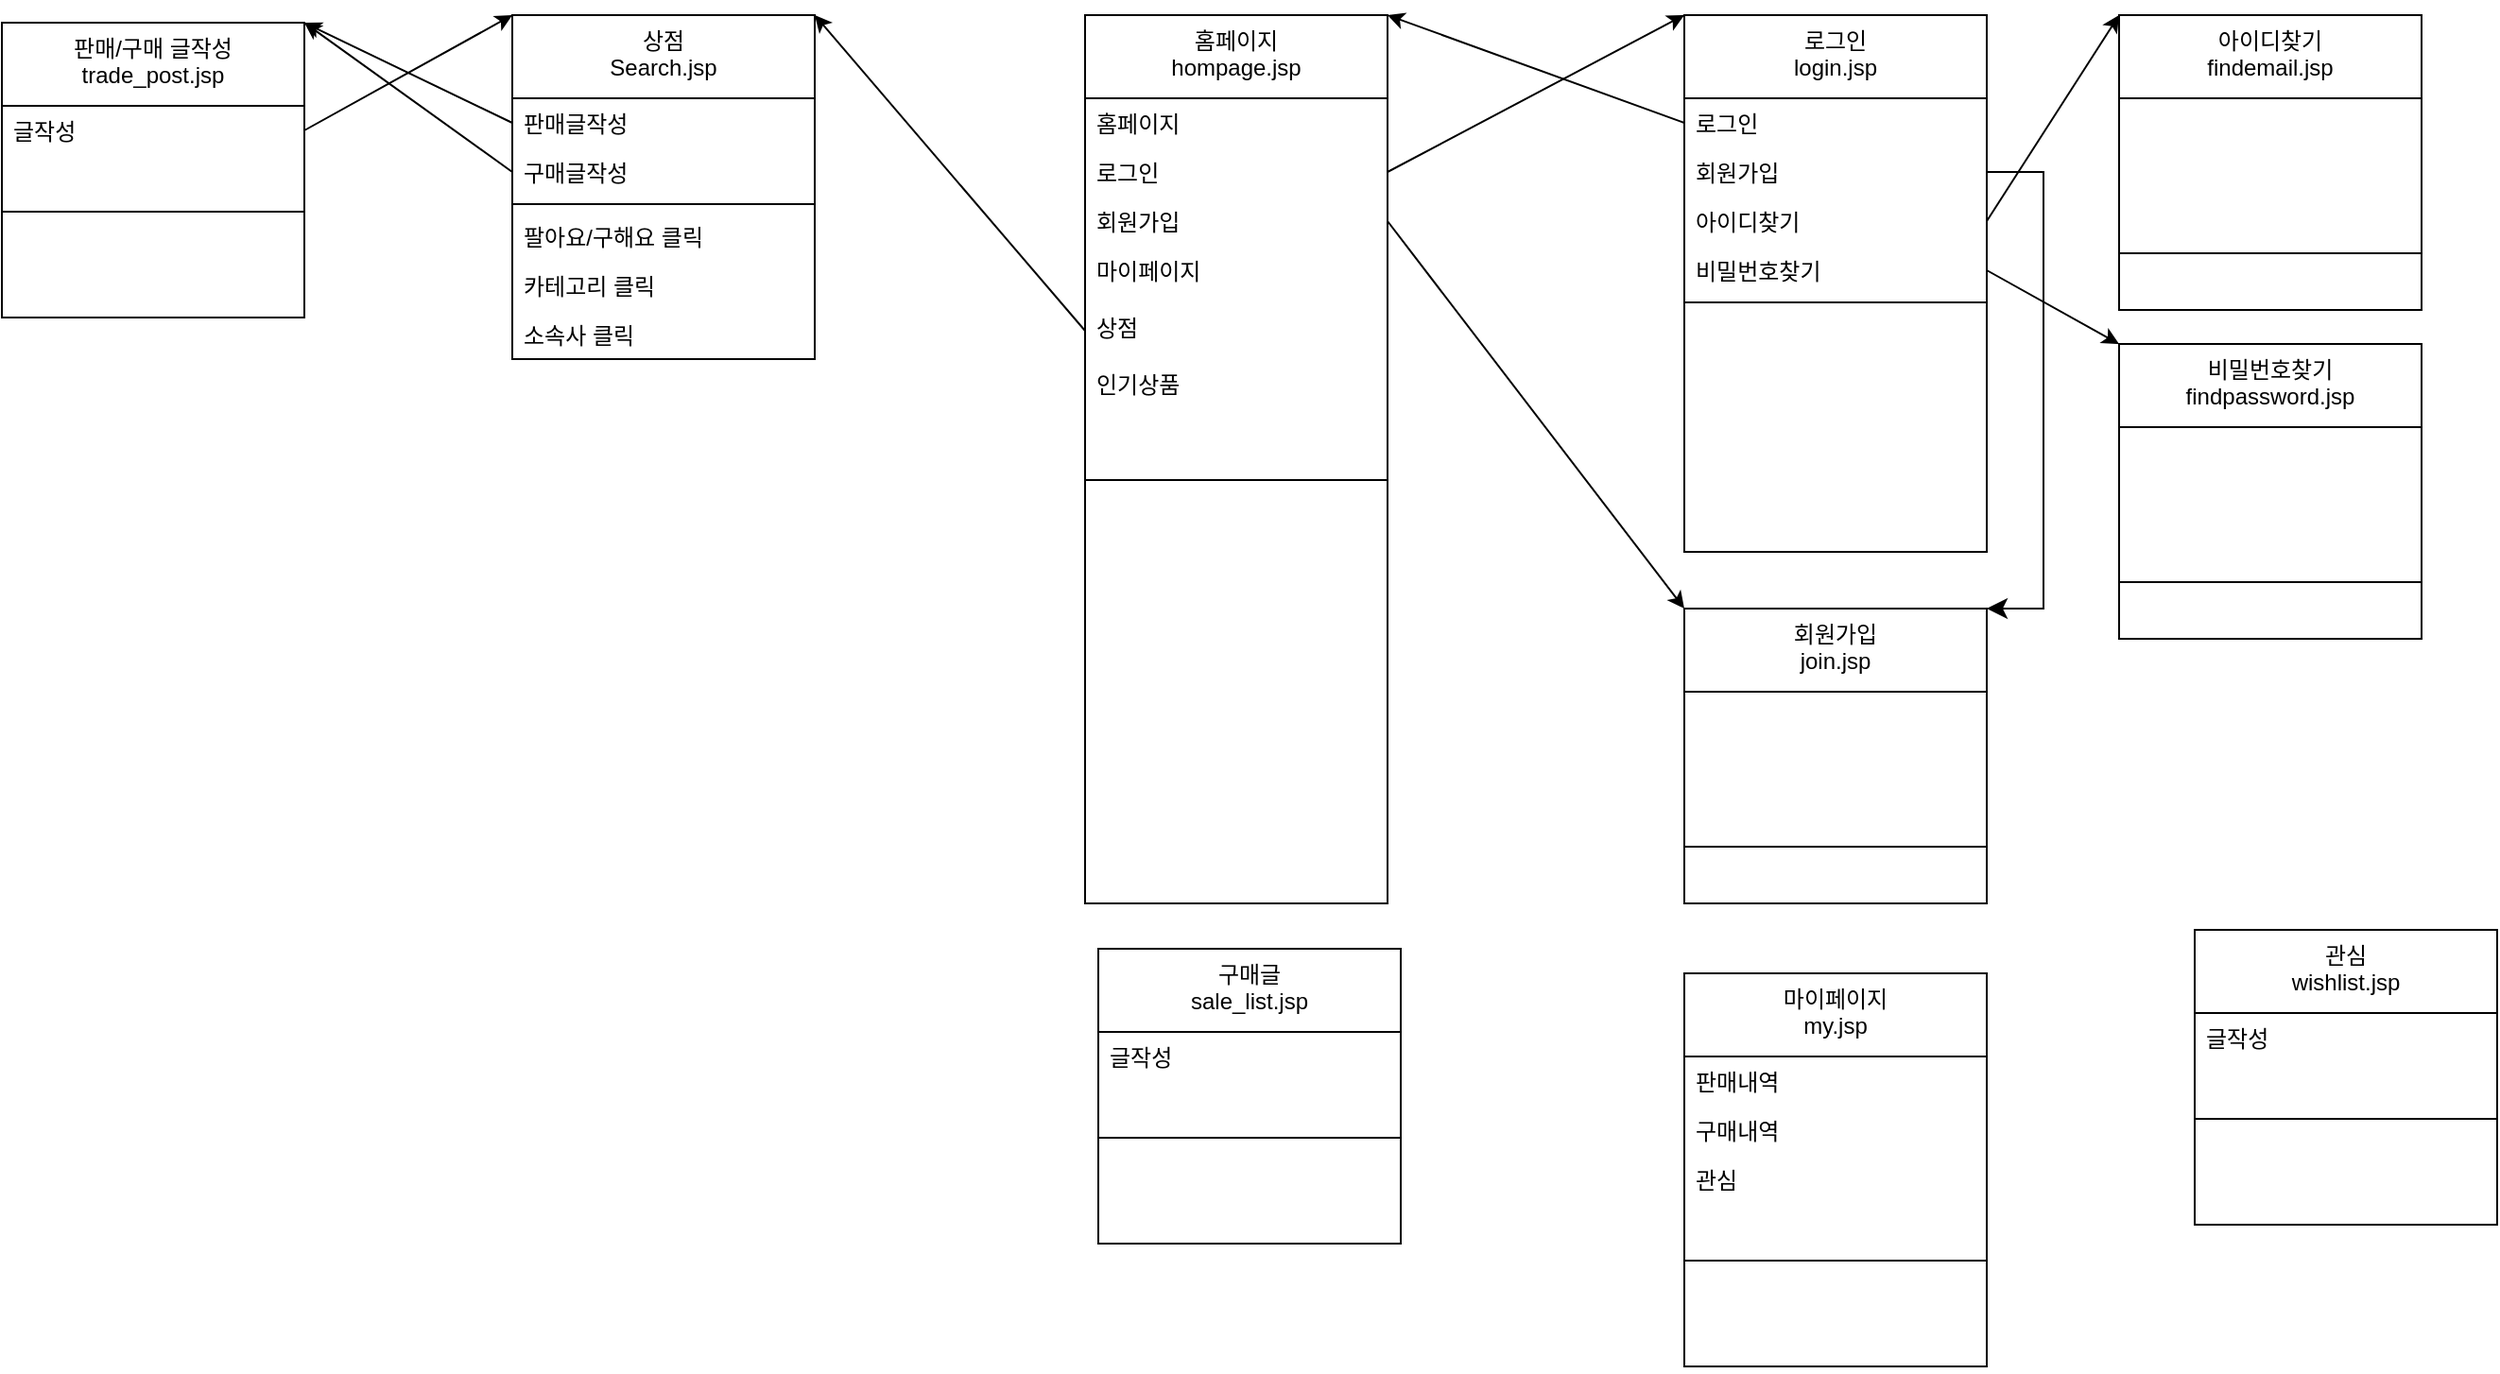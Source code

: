 <mxfile version="24.6.1" type="device">
  <diagram id="C5RBs43oDa-KdzZeNtuy" name="Page-1">
    <mxGraphModel dx="2514" dy="1005" grid="1" gridSize="10" guides="1" tooltips="1" connect="1" arrows="1" fold="1" page="1" pageScale="1" pageWidth="827" pageHeight="1169" math="0" shadow="0">
      <root>
        <mxCell id="WIyWlLk6GJQsqaUBKTNV-0" />
        <mxCell id="WIyWlLk6GJQsqaUBKTNV-1" parent="WIyWlLk6GJQsqaUBKTNV-0" />
        <mxCell id="zkfFHV4jXpPFQw0GAbJ--0" value="홈페이지&#xa;hompage.jsp" style="swimlane;fontStyle=0;align=center;verticalAlign=top;childLayout=stackLayout;horizontal=1;startSize=44;horizontalStack=0;resizeParent=1;resizeLast=0;collapsible=1;marginBottom=0;rounded=0;shadow=0;strokeWidth=1;" parent="WIyWlLk6GJQsqaUBKTNV-1" vertex="1">
          <mxGeometry x="333" y="506" width="160" height="470" as="geometry">
            <mxRectangle x="230" y="140" width="160" height="26" as="alternateBounds" />
          </mxGeometry>
        </mxCell>
        <mxCell id="zkfFHV4jXpPFQw0GAbJ--3" value="홈페이지" style="text;align=left;verticalAlign=top;spacingLeft=4;spacingRight=4;overflow=hidden;rotatable=0;points=[[0,0.5],[1,0.5]];portConstraint=eastwest;rounded=0;shadow=0;html=0;" parent="zkfFHV4jXpPFQw0GAbJ--0" vertex="1">
          <mxGeometry y="44" width="160" height="26" as="geometry" />
        </mxCell>
        <mxCell id="zkfFHV4jXpPFQw0GAbJ--1" value="로그인" style="text;align=left;verticalAlign=top;spacingLeft=4;spacingRight=4;overflow=hidden;rotatable=0;points=[[0,0.5],[1,0.5]];portConstraint=eastwest;" parent="zkfFHV4jXpPFQw0GAbJ--0" vertex="1">
          <mxGeometry y="70" width="160" height="26" as="geometry" />
        </mxCell>
        <mxCell id="zkfFHV4jXpPFQw0GAbJ--2" value="회원가입" style="text;align=left;verticalAlign=top;spacingLeft=4;spacingRight=4;overflow=hidden;rotatable=0;points=[[0,0.5],[1,0.5]];portConstraint=eastwest;rounded=0;shadow=0;html=0;" parent="zkfFHV4jXpPFQw0GAbJ--0" vertex="1">
          <mxGeometry y="96" width="160" height="26" as="geometry" />
        </mxCell>
        <mxCell id="B_jXUJVY9FuCom79Iasl-64" value="마이페이지" style="text;align=left;verticalAlign=top;spacingLeft=4;spacingRight=4;overflow=hidden;rotatable=0;points=[[0,0.5],[1,0.5]];portConstraint=eastwest;" vertex="1" parent="zkfFHV4jXpPFQw0GAbJ--0">
          <mxGeometry y="122" width="160" height="30" as="geometry" />
        </mxCell>
        <mxCell id="zkfFHV4jXpPFQw0GAbJ--5" value="상점" style="text;align=left;verticalAlign=top;spacingLeft=4;spacingRight=4;overflow=hidden;rotatable=0;points=[[0,0.5],[1,0.5]];portConstraint=eastwest;" parent="zkfFHV4jXpPFQw0GAbJ--0" vertex="1">
          <mxGeometry y="152" width="160" height="30" as="geometry" />
        </mxCell>
        <mxCell id="B_jXUJVY9FuCom79Iasl-63" value="인기상품" style="text;align=left;verticalAlign=top;spacingLeft=4;spacingRight=4;overflow=hidden;rotatable=0;points=[[0,0.5],[1,0.5]];portConstraint=eastwest;" vertex="1" parent="zkfFHV4jXpPFQw0GAbJ--0">
          <mxGeometry y="182" width="160" height="30" as="geometry" />
        </mxCell>
        <mxCell id="B_jXUJVY9FuCom79Iasl-17" value=" " style="text;align=left;verticalAlign=top;spacingLeft=4;spacingRight=4;overflow=hidden;rotatable=0;points=[[0,0.5],[1,0.5]];portConstraint=eastwest;" vertex="1" parent="zkfFHV4jXpPFQw0GAbJ--0">
          <mxGeometry y="212" width="160" height="30" as="geometry" />
        </mxCell>
        <mxCell id="zkfFHV4jXpPFQw0GAbJ--4" value="" style="line;html=1;strokeWidth=1;align=left;verticalAlign=middle;spacingTop=-1;spacingLeft=3;spacingRight=3;rotatable=0;labelPosition=right;points=[];portConstraint=eastwest;" parent="zkfFHV4jXpPFQw0GAbJ--0" vertex="1">
          <mxGeometry y="242" width="160" height="8" as="geometry" />
        </mxCell>
        <mxCell id="zkfFHV4jXpPFQw0GAbJ--6" value="상점&#xa;Search.jsp" style="swimlane;fontStyle=0;align=center;verticalAlign=top;childLayout=stackLayout;horizontal=1;startSize=44;horizontalStack=0;resizeParent=1;resizeLast=0;collapsible=1;marginBottom=0;rounded=0;shadow=0;strokeWidth=1;" parent="WIyWlLk6GJQsqaUBKTNV-1" vertex="1">
          <mxGeometry x="30" y="506" width="160" height="182" as="geometry">
            <mxRectangle x="130" y="380" width="160" height="26" as="alternateBounds" />
          </mxGeometry>
        </mxCell>
        <mxCell id="zkfFHV4jXpPFQw0GAbJ--7" value="판매글작성" style="text;align=left;verticalAlign=top;spacingLeft=4;spacingRight=4;overflow=hidden;rotatable=0;points=[[0,0.5],[1,0.5]];portConstraint=eastwest;" parent="zkfFHV4jXpPFQw0GAbJ--6" vertex="1">
          <mxGeometry y="44" width="160" height="26" as="geometry" />
        </mxCell>
        <mxCell id="zkfFHV4jXpPFQw0GAbJ--8" value="구매글작성" style="text;align=left;verticalAlign=top;spacingLeft=4;spacingRight=4;overflow=hidden;rotatable=0;points=[[0,0.5],[1,0.5]];portConstraint=eastwest;rounded=0;shadow=0;html=0;" parent="zkfFHV4jXpPFQw0GAbJ--6" vertex="1">
          <mxGeometry y="70" width="160" height="26" as="geometry" />
        </mxCell>
        <mxCell id="zkfFHV4jXpPFQw0GAbJ--9" value="" style="line;html=1;strokeWidth=1;align=left;verticalAlign=middle;spacingTop=-1;spacingLeft=3;spacingRight=3;rotatable=0;labelPosition=right;points=[];portConstraint=eastwest;" parent="zkfFHV4jXpPFQw0GAbJ--6" vertex="1">
          <mxGeometry y="96" width="160" height="8" as="geometry" />
        </mxCell>
        <mxCell id="B_jXUJVY9FuCom79Iasl-60" value="팔아요/구해요 클릭" style="text;align=left;verticalAlign=top;spacingLeft=4;spacingRight=4;overflow=hidden;rotatable=0;points=[[0,0.5],[1,0.5]];portConstraint=eastwest;" vertex="1" parent="zkfFHV4jXpPFQw0GAbJ--6">
          <mxGeometry y="104" width="160" height="26" as="geometry" />
        </mxCell>
        <mxCell id="zkfFHV4jXpPFQw0GAbJ--10" value="카테고리 클릭" style="text;align=left;verticalAlign=top;spacingLeft=4;spacingRight=4;overflow=hidden;rotatable=0;points=[[0,0.5],[1,0.5]];portConstraint=eastwest;fontStyle=0" parent="zkfFHV4jXpPFQw0GAbJ--6" vertex="1">
          <mxGeometry y="130" width="160" height="26" as="geometry" />
        </mxCell>
        <mxCell id="zkfFHV4jXpPFQw0GAbJ--11" value="소속사 클릭" style="text;align=left;verticalAlign=top;spacingLeft=4;spacingRight=4;overflow=hidden;rotatable=0;points=[[0,0.5],[1,0.5]];portConstraint=eastwest;" parent="zkfFHV4jXpPFQw0GAbJ--6" vertex="1">
          <mxGeometry y="156" width="160" height="26" as="geometry" />
        </mxCell>
        <mxCell id="B_jXUJVY9FuCom79Iasl-0" value="로그인&#xa;login.jsp" style="swimlane;fontStyle=0;align=center;verticalAlign=top;childLayout=stackLayout;horizontal=1;startSize=44;horizontalStack=0;resizeParent=1;resizeLast=0;collapsible=1;marginBottom=0;rounded=0;shadow=0;strokeWidth=1;" vertex="1" parent="WIyWlLk6GJQsqaUBKTNV-1">
          <mxGeometry x="650" y="506" width="160" height="284" as="geometry">
            <mxRectangle x="230" y="140" width="160" height="26" as="alternateBounds" />
          </mxGeometry>
        </mxCell>
        <mxCell id="B_jXUJVY9FuCom79Iasl-1" value="로그인" style="text;align=left;verticalAlign=top;spacingLeft=4;spacingRight=4;overflow=hidden;rotatable=0;points=[[0,0.5],[1,0.5]];portConstraint=eastwest;" vertex="1" parent="B_jXUJVY9FuCom79Iasl-0">
          <mxGeometry y="44" width="160" height="26" as="geometry" />
        </mxCell>
        <mxCell id="B_jXUJVY9FuCom79Iasl-2" value="회원가입" style="text;align=left;verticalAlign=top;spacingLeft=4;spacingRight=4;overflow=hidden;rotatable=0;points=[[0,0.5],[1,0.5]];portConstraint=eastwest;rounded=0;shadow=0;html=0;" vertex="1" parent="B_jXUJVY9FuCom79Iasl-0">
          <mxGeometry y="70" width="160" height="26" as="geometry" />
        </mxCell>
        <mxCell id="B_jXUJVY9FuCom79Iasl-3" value="아이디찾기" style="text;align=left;verticalAlign=top;spacingLeft=4;spacingRight=4;overflow=hidden;rotatable=0;points=[[0,0.5],[1,0.5]];portConstraint=eastwest;rounded=0;shadow=0;html=0;" vertex="1" parent="B_jXUJVY9FuCom79Iasl-0">
          <mxGeometry y="96" width="160" height="26" as="geometry" />
        </mxCell>
        <mxCell id="B_jXUJVY9FuCom79Iasl-5" value="비밀번호찾기" style="text;align=left;verticalAlign=top;spacingLeft=4;spacingRight=4;overflow=hidden;rotatable=0;points=[[0,0.5],[1,0.5]];portConstraint=eastwest;" vertex="1" parent="B_jXUJVY9FuCom79Iasl-0">
          <mxGeometry y="122" width="160" height="26" as="geometry" />
        </mxCell>
        <mxCell id="B_jXUJVY9FuCom79Iasl-4" value="" style="line;html=1;strokeWidth=1;align=left;verticalAlign=middle;spacingTop=-1;spacingLeft=3;spacingRight=3;rotatable=0;labelPosition=right;points=[];portConstraint=eastwest;" vertex="1" parent="B_jXUJVY9FuCom79Iasl-0">
          <mxGeometry y="148" width="160" height="8" as="geometry" />
        </mxCell>
        <mxCell id="B_jXUJVY9FuCom79Iasl-7" value="" style="endArrow=classic;html=1;rounded=0;entryX=0;entryY=0;entryDx=0;entryDy=0;exitX=1;exitY=0.5;exitDx=0;exitDy=0;" edge="1" parent="WIyWlLk6GJQsqaUBKTNV-1" source="zkfFHV4jXpPFQw0GAbJ--1" target="B_jXUJVY9FuCom79Iasl-0">
          <mxGeometry width="50" height="50" relative="1" as="geometry">
            <mxPoint x="510" y="570" as="sourcePoint" />
            <mxPoint x="640" y="550" as="targetPoint" />
          </mxGeometry>
        </mxCell>
        <mxCell id="B_jXUJVY9FuCom79Iasl-8" value="회원가입&#xa;join.jsp" style="swimlane;fontStyle=0;align=center;verticalAlign=top;childLayout=stackLayout;horizontal=1;startSize=44;horizontalStack=0;resizeParent=1;resizeLast=0;collapsible=1;marginBottom=0;rounded=0;shadow=0;strokeWidth=1;" vertex="1" parent="WIyWlLk6GJQsqaUBKTNV-1">
          <mxGeometry x="650" y="820" width="160" height="156" as="geometry">
            <mxRectangle x="230" y="140" width="160" height="26" as="alternateBounds" />
          </mxGeometry>
        </mxCell>
        <mxCell id="B_jXUJVY9FuCom79Iasl-9" value=" " style="text;align=left;verticalAlign=top;spacingLeft=4;spacingRight=4;overflow=hidden;rotatable=0;points=[[0,0.5],[1,0.5]];portConstraint=eastwest;" vertex="1" parent="B_jXUJVY9FuCom79Iasl-8">
          <mxGeometry y="44" width="160" height="26" as="geometry" />
        </mxCell>
        <mxCell id="B_jXUJVY9FuCom79Iasl-10" value=" " style="text;align=left;verticalAlign=top;spacingLeft=4;spacingRight=4;overflow=hidden;rotatable=0;points=[[0,0.5],[1,0.5]];portConstraint=eastwest;rounded=0;shadow=0;html=0;" vertex="1" parent="B_jXUJVY9FuCom79Iasl-8">
          <mxGeometry y="70" width="160" height="26" as="geometry" />
        </mxCell>
        <mxCell id="B_jXUJVY9FuCom79Iasl-11" value=" " style="text;align=left;verticalAlign=top;spacingLeft=4;spacingRight=4;overflow=hidden;rotatable=0;points=[[0,0.5],[1,0.5]];portConstraint=eastwest;rounded=0;shadow=0;html=0;" vertex="1" parent="B_jXUJVY9FuCom79Iasl-8">
          <mxGeometry y="96" width="160" height="26" as="geometry" />
        </mxCell>
        <mxCell id="B_jXUJVY9FuCom79Iasl-12" value="" style="line;html=1;strokeWidth=1;align=left;verticalAlign=middle;spacingTop=-1;spacingLeft=3;spacingRight=3;rotatable=0;labelPosition=right;points=[];portConstraint=eastwest;" vertex="1" parent="B_jXUJVY9FuCom79Iasl-8">
          <mxGeometry y="122" width="160" height="8" as="geometry" />
        </mxCell>
        <mxCell id="B_jXUJVY9FuCom79Iasl-13" value=" " style="text;align=left;verticalAlign=top;spacingLeft=4;spacingRight=4;overflow=hidden;rotatable=0;points=[[0,0.5],[1,0.5]];portConstraint=eastwest;" vertex="1" parent="B_jXUJVY9FuCom79Iasl-8">
          <mxGeometry y="130" width="160" height="26" as="geometry" />
        </mxCell>
        <mxCell id="B_jXUJVY9FuCom79Iasl-14" value="" style="endArrow=classic;html=1;rounded=0;entryX=0;entryY=0;entryDx=0;entryDy=0;exitX=1;exitY=0.5;exitDx=0;exitDy=0;" edge="1" parent="WIyWlLk6GJQsqaUBKTNV-1" source="zkfFHV4jXpPFQw0GAbJ--2" target="B_jXUJVY9FuCom79Iasl-8">
          <mxGeometry width="50" height="50" relative="1" as="geometry">
            <mxPoint x="503" y="573" as="sourcePoint" />
            <mxPoint x="660" y="516" as="targetPoint" />
          </mxGeometry>
        </mxCell>
        <mxCell id="B_jXUJVY9FuCom79Iasl-15" value="" style="endArrow=classic;html=1;rounded=0;entryX=1;entryY=0;entryDx=0;entryDy=0;exitX=0;exitY=0.5;exitDx=0;exitDy=0;" edge="1" parent="WIyWlLk6GJQsqaUBKTNV-1" source="zkfFHV4jXpPFQw0GAbJ--5" target="zkfFHV4jXpPFQw0GAbJ--6">
          <mxGeometry width="50" height="50" relative="1" as="geometry">
            <mxPoint x="503" y="573" as="sourcePoint" />
            <mxPoint x="660" y="516" as="targetPoint" />
          </mxGeometry>
        </mxCell>
        <mxCell id="B_jXUJVY9FuCom79Iasl-20" value="" style="edgeStyle=elbowEdgeStyle;elbow=horizontal;endArrow=classic;html=1;curved=0;rounded=0;endSize=8;startSize=8;exitX=1;exitY=0.5;exitDx=0;exitDy=0;entryX=1;entryY=0;entryDx=0;entryDy=0;" edge="1" parent="WIyWlLk6GJQsqaUBKTNV-1" source="B_jXUJVY9FuCom79Iasl-2" target="B_jXUJVY9FuCom79Iasl-8">
          <mxGeometry width="50" height="50" relative="1" as="geometry">
            <mxPoint x="570" y="635" as="sourcePoint" />
            <mxPoint x="910" y="910" as="targetPoint" />
            <Array as="points">
              <mxPoint x="840" y="720" />
            </Array>
          </mxGeometry>
        </mxCell>
        <mxCell id="B_jXUJVY9FuCom79Iasl-21" value="아이디찾기&#xa;findemail.jsp" style="swimlane;fontStyle=0;align=center;verticalAlign=top;childLayout=stackLayout;horizontal=1;startSize=44;horizontalStack=0;resizeParent=1;resizeLast=0;collapsible=1;marginBottom=0;rounded=0;shadow=0;strokeWidth=1;" vertex="1" parent="WIyWlLk6GJQsqaUBKTNV-1">
          <mxGeometry x="880" y="506" width="160" height="156" as="geometry">
            <mxRectangle x="230" y="140" width="160" height="26" as="alternateBounds" />
          </mxGeometry>
        </mxCell>
        <mxCell id="B_jXUJVY9FuCom79Iasl-22" value=" " style="text;align=left;verticalAlign=top;spacingLeft=4;spacingRight=4;overflow=hidden;rotatable=0;points=[[0,0.5],[1,0.5]];portConstraint=eastwest;" vertex="1" parent="B_jXUJVY9FuCom79Iasl-21">
          <mxGeometry y="44" width="160" height="26" as="geometry" />
        </mxCell>
        <mxCell id="B_jXUJVY9FuCom79Iasl-23" value=" " style="text;align=left;verticalAlign=top;spacingLeft=4;spacingRight=4;overflow=hidden;rotatable=0;points=[[0,0.5],[1,0.5]];portConstraint=eastwest;rounded=0;shadow=0;html=0;" vertex="1" parent="B_jXUJVY9FuCom79Iasl-21">
          <mxGeometry y="70" width="160" height="26" as="geometry" />
        </mxCell>
        <mxCell id="B_jXUJVY9FuCom79Iasl-24" value=" " style="text;align=left;verticalAlign=top;spacingLeft=4;spacingRight=4;overflow=hidden;rotatable=0;points=[[0,0.5],[1,0.5]];portConstraint=eastwest;rounded=0;shadow=0;html=0;" vertex="1" parent="B_jXUJVY9FuCom79Iasl-21">
          <mxGeometry y="96" width="160" height="26" as="geometry" />
        </mxCell>
        <mxCell id="B_jXUJVY9FuCom79Iasl-25" value="" style="line;html=1;strokeWidth=1;align=left;verticalAlign=middle;spacingTop=-1;spacingLeft=3;spacingRight=3;rotatable=0;labelPosition=right;points=[];portConstraint=eastwest;" vertex="1" parent="B_jXUJVY9FuCom79Iasl-21">
          <mxGeometry y="122" width="160" height="8" as="geometry" />
        </mxCell>
        <mxCell id="B_jXUJVY9FuCom79Iasl-26" value=" " style="text;align=left;verticalAlign=top;spacingLeft=4;spacingRight=4;overflow=hidden;rotatable=0;points=[[0,0.5],[1,0.5]];portConstraint=eastwest;" vertex="1" parent="B_jXUJVY9FuCom79Iasl-21">
          <mxGeometry y="130" width="160" height="26" as="geometry" />
        </mxCell>
        <mxCell id="B_jXUJVY9FuCom79Iasl-27" value="" style="endArrow=classic;html=1;rounded=0;exitX=1;exitY=0.5;exitDx=0;exitDy=0;entryX=0;entryY=0;entryDx=0;entryDy=0;" edge="1" parent="WIyWlLk6GJQsqaUBKTNV-1" source="B_jXUJVY9FuCom79Iasl-3" target="B_jXUJVY9FuCom79Iasl-21">
          <mxGeometry width="50" height="50" relative="1" as="geometry">
            <mxPoint x="940" y="640" as="sourcePoint" />
            <mxPoint x="990" y="590" as="targetPoint" />
          </mxGeometry>
        </mxCell>
        <mxCell id="B_jXUJVY9FuCom79Iasl-28" value="비밀번호찾기&#xa;findpassword.jsp" style="swimlane;fontStyle=0;align=center;verticalAlign=top;childLayout=stackLayout;horizontal=1;startSize=44;horizontalStack=0;resizeParent=1;resizeLast=0;collapsible=1;marginBottom=0;rounded=0;shadow=0;strokeWidth=1;" vertex="1" parent="WIyWlLk6GJQsqaUBKTNV-1">
          <mxGeometry x="880" y="680" width="160" height="156" as="geometry">
            <mxRectangle x="230" y="140" width="160" height="26" as="alternateBounds" />
          </mxGeometry>
        </mxCell>
        <mxCell id="B_jXUJVY9FuCom79Iasl-29" value=" " style="text;align=left;verticalAlign=top;spacingLeft=4;spacingRight=4;overflow=hidden;rotatable=0;points=[[0,0.5],[1,0.5]];portConstraint=eastwest;" vertex="1" parent="B_jXUJVY9FuCom79Iasl-28">
          <mxGeometry y="44" width="160" height="26" as="geometry" />
        </mxCell>
        <mxCell id="B_jXUJVY9FuCom79Iasl-30" value=" " style="text;align=left;verticalAlign=top;spacingLeft=4;spacingRight=4;overflow=hidden;rotatable=0;points=[[0,0.5],[1,0.5]];portConstraint=eastwest;rounded=0;shadow=0;html=0;" vertex="1" parent="B_jXUJVY9FuCom79Iasl-28">
          <mxGeometry y="70" width="160" height="26" as="geometry" />
        </mxCell>
        <mxCell id="B_jXUJVY9FuCom79Iasl-31" value=" " style="text;align=left;verticalAlign=top;spacingLeft=4;spacingRight=4;overflow=hidden;rotatable=0;points=[[0,0.5],[1,0.5]];portConstraint=eastwest;rounded=0;shadow=0;html=0;" vertex="1" parent="B_jXUJVY9FuCom79Iasl-28">
          <mxGeometry y="96" width="160" height="26" as="geometry" />
        </mxCell>
        <mxCell id="B_jXUJVY9FuCom79Iasl-32" value="" style="line;html=1;strokeWidth=1;align=left;verticalAlign=middle;spacingTop=-1;spacingLeft=3;spacingRight=3;rotatable=0;labelPosition=right;points=[];portConstraint=eastwest;" vertex="1" parent="B_jXUJVY9FuCom79Iasl-28">
          <mxGeometry y="122" width="160" height="8" as="geometry" />
        </mxCell>
        <mxCell id="B_jXUJVY9FuCom79Iasl-33" value=" " style="text;align=left;verticalAlign=top;spacingLeft=4;spacingRight=4;overflow=hidden;rotatable=0;points=[[0,0.5],[1,0.5]];portConstraint=eastwest;" vertex="1" parent="B_jXUJVY9FuCom79Iasl-28">
          <mxGeometry y="130" width="160" height="26" as="geometry" />
        </mxCell>
        <mxCell id="B_jXUJVY9FuCom79Iasl-34" value="" style="endArrow=classic;html=1;rounded=0;exitX=1;exitY=0.5;exitDx=0;exitDy=0;entryX=0;entryY=0;entryDx=0;entryDy=0;" edge="1" parent="WIyWlLk6GJQsqaUBKTNV-1" source="B_jXUJVY9FuCom79Iasl-5" target="B_jXUJVY9FuCom79Iasl-28">
          <mxGeometry width="50" height="50" relative="1" as="geometry">
            <mxPoint x="820" y="625" as="sourcePoint" />
            <mxPoint x="890" y="516" as="targetPoint" />
          </mxGeometry>
        </mxCell>
        <mxCell id="B_jXUJVY9FuCom79Iasl-46" value="" style="endArrow=classic;html=1;rounded=0;entryX=1;entryY=0;entryDx=0;entryDy=0;exitX=0;exitY=0.5;exitDx=0;exitDy=0;" edge="1" parent="WIyWlLk6GJQsqaUBKTNV-1" source="B_jXUJVY9FuCom79Iasl-1" target="zkfFHV4jXpPFQw0GAbJ--0">
          <mxGeometry width="50" height="50" relative="1" as="geometry">
            <mxPoint x="503" y="573" as="sourcePoint" />
            <mxPoint x="660" y="516" as="targetPoint" />
          </mxGeometry>
        </mxCell>
        <mxCell id="B_jXUJVY9FuCom79Iasl-48" value="구매글&#xa;sale_list.jsp" style="swimlane;fontStyle=0;align=center;verticalAlign=top;childLayout=stackLayout;horizontal=1;startSize=44;horizontalStack=0;resizeParent=1;resizeLast=0;collapsible=1;marginBottom=0;rounded=0;shadow=0;strokeWidth=1;" vertex="1" parent="WIyWlLk6GJQsqaUBKTNV-1">
          <mxGeometry x="340" y="1000" width="160" height="156" as="geometry">
            <mxRectangle x="130" y="380" width="160" height="26" as="alternateBounds" />
          </mxGeometry>
        </mxCell>
        <mxCell id="B_jXUJVY9FuCom79Iasl-49" value="글작성" style="text;align=left;verticalAlign=top;spacingLeft=4;spacingRight=4;overflow=hidden;rotatable=0;points=[[0,0.5],[1,0.5]];portConstraint=eastwest;" vertex="1" parent="B_jXUJVY9FuCom79Iasl-48">
          <mxGeometry y="44" width="160" height="26" as="geometry" />
        </mxCell>
        <mxCell id="B_jXUJVY9FuCom79Iasl-50" value=" " style="text;align=left;verticalAlign=top;spacingLeft=4;spacingRight=4;overflow=hidden;rotatable=0;points=[[0,0.5],[1,0.5]];portConstraint=eastwest;rounded=0;shadow=0;html=0;" vertex="1" parent="B_jXUJVY9FuCom79Iasl-48">
          <mxGeometry y="70" width="160" height="26" as="geometry" />
        </mxCell>
        <mxCell id="B_jXUJVY9FuCom79Iasl-51" value="" style="line;html=1;strokeWidth=1;align=left;verticalAlign=middle;spacingTop=-1;spacingLeft=3;spacingRight=3;rotatable=0;labelPosition=right;points=[];portConstraint=eastwest;" vertex="1" parent="B_jXUJVY9FuCom79Iasl-48">
          <mxGeometry y="96" width="160" height="8" as="geometry" />
        </mxCell>
        <mxCell id="B_jXUJVY9FuCom79Iasl-52" value=" " style="text;align=left;verticalAlign=top;spacingLeft=4;spacingRight=4;overflow=hidden;rotatable=0;points=[[0,0.5],[1,0.5]];portConstraint=eastwest;fontStyle=0" vertex="1" parent="B_jXUJVY9FuCom79Iasl-48">
          <mxGeometry y="104" width="160" height="26" as="geometry" />
        </mxCell>
        <mxCell id="B_jXUJVY9FuCom79Iasl-53" value=" " style="text;align=left;verticalAlign=top;spacingLeft=4;spacingRight=4;overflow=hidden;rotatable=0;points=[[0,0.5],[1,0.5]];portConstraint=eastwest;" vertex="1" parent="B_jXUJVY9FuCom79Iasl-48">
          <mxGeometry y="130" width="160" height="26" as="geometry" />
        </mxCell>
        <mxCell id="B_jXUJVY9FuCom79Iasl-54" value="판매/구매 글작성&#xa;trade_post.jsp" style="swimlane;fontStyle=0;align=center;verticalAlign=top;childLayout=stackLayout;horizontal=1;startSize=44;horizontalStack=0;resizeParent=1;resizeLast=0;collapsible=1;marginBottom=0;rounded=0;shadow=0;strokeWidth=1;" vertex="1" parent="WIyWlLk6GJQsqaUBKTNV-1">
          <mxGeometry x="-240" y="510" width="160" height="156" as="geometry">
            <mxRectangle x="130" y="380" width="160" height="26" as="alternateBounds" />
          </mxGeometry>
        </mxCell>
        <mxCell id="B_jXUJVY9FuCom79Iasl-55" value="글작성" style="text;align=left;verticalAlign=top;spacingLeft=4;spacingRight=4;overflow=hidden;rotatable=0;points=[[0,0.5],[1,0.5]];portConstraint=eastwest;" vertex="1" parent="B_jXUJVY9FuCom79Iasl-54">
          <mxGeometry y="44" width="160" height="26" as="geometry" />
        </mxCell>
        <mxCell id="B_jXUJVY9FuCom79Iasl-56" value=" " style="text;align=left;verticalAlign=top;spacingLeft=4;spacingRight=4;overflow=hidden;rotatable=0;points=[[0,0.5],[1,0.5]];portConstraint=eastwest;rounded=0;shadow=0;html=0;" vertex="1" parent="B_jXUJVY9FuCom79Iasl-54">
          <mxGeometry y="70" width="160" height="26" as="geometry" />
        </mxCell>
        <mxCell id="B_jXUJVY9FuCom79Iasl-57" value="" style="line;html=1;strokeWidth=1;align=left;verticalAlign=middle;spacingTop=-1;spacingLeft=3;spacingRight=3;rotatable=0;labelPosition=right;points=[];portConstraint=eastwest;" vertex="1" parent="B_jXUJVY9FuCom79Iasl-54">
          <mxGeometry y="96" width="160" height="8" as="geometry" />
        </mxCell>
        <mxCell id="B_jXUJVY9FuCom79Iasl-58" value=" " style="text;align=left;verticalAlign=top;spacingLeft=4;spacingRight=4;overflow=hidden;rotatable=0;points=[[0,0.5],[1,0.5]];portConstraint=eastwest;fontStyle=0" vertex="1" parent="B_jXUJVY9FuCom79Iasl-54">
          <mxGeometry y="104" width="160" height="26" as="geometry" />
        </mxCell>
        <mxCell id="B_jXUJVY9FuCom79Iasl-59" value=" " style="text;align=left;verticalAlign=top;spacingLeft=4;spacingRight=4;overflow=hidden;rotatable=0;points=[[0,0.5],[1,0.5]];portConstraint=eastwest;" vertex="1" parent="B_jXUJVY9FuCom79Iasl-54">
          <mxGeometry y="130" width="160" height="26" as="geometry" />
        </mxCell>
        <mxCell id="B_jXUJVY9FuCom79Iasl-61" value="" style="endArrow=classic;html=1;rounded=0;entryX=1;entryY=0;entryDx=0;entryDy=0;exitX=0;exitY=0.5;exitDx=0;exitDy=0;" edge="1" parent="WIyWlLk6GJQsqaUBKTNV-1" source="zkfFHV4jXpPFQw0GAbJ--7" target="B_jXUJVY9FuCom79Iasl-54">
          <mxGeometry width="50" height="50" relative="1" as="geometry">
            <mxPoint x="13" y="637" as="sourcePoint" />
            <mxPoint x="-130" y="500" as="targetPoint" />
          </mxGeometry>
        </mxCell>
        <mxCell id="B_jXUJVY9FuCom79Iasl-62" value="" style="endArrow=classic;html=1;rounded=0;entryX=1;entryY=0;entryDx=0;entryDy=0;exitX=0;exitY=0.5;exitDx=0;exitDy=0;" edge="1" parent="WIyWlLk6GJQsqaUBKTNV-1" source="zkfFHV4jXpPFQw0GAbJ--8" target="B_jXUJVY9FuCom79Iasl-54">
          <mxGeometry width="50" height="50" relative="1" as="geometry">
            <mxPoint x="40" y="633" as="sourcePoint" />
            <mxPoint x="-80.0" y="704.0" as="targetPoint" />
          </mxGeometry>
        </mxCell>
        <mxCell id="B_jXUJVY9FuCom79Iasl-65" value="마이페이지&#xa;my.jsp" style="swimlane;fontStyle=0;align=center;verticalAlign=top;childLayout=stackLayout;horizontal=1;startSize=44;horizontalStack=0;resizeParent=1;resizeLast=0;collapsible=1;marginBottom=0;rounded=0;shadow=0;strokeWidth=1;" vertex="1" parent="WIyWlLk6GJQsqaUBKTNV-1">
          <mxGeometry x="650" y="1013" width="160" height="208" as="geometry">
            <mxRectangle x="130" y="380" width="160" height="26" as="alternateBounds" />
          </mxGeometry>
        </mxCell>
        <mxCell id="B_jXUJVY9FuCom79Iasl-66" value="판매내역" style="text;align=left;verticalAlign=top;spacingLeft=4;spacingRight=4;overflow=hidden;rotatable=0;points=[[0,0.5],[1,0.5]];portConstraint=eastwest;" vertex="1" parent="B_jXUJVY9FuCom79Iasl-65">
          <mxGeometry y="44" width="160" height="26" as="geometry" />
        </mxCell>
        <mxCell id="B_jXUJVY9FuCom79Iasl-71" value="구매내역" style="text;align=left;verticalAlign=top;spacingLeft=4;spacingRight=4;overflow=hidden;rotatable=0;points=[[0,0.5],[1,0.5]];portConstraint=eastwest;rounded=0;shadow=0;html=0;" vertex="1" parent="B_jXUJVY9FuCom79Iasl-65">
          <mxGeometry y="70" width="160" height="26" as="geometry" />
        </mxCell>
        <mxCell id="B_jXUJVY9FuCom79Iasl-72" value="관심" style="text;align=left;verticalAlign=top;spacingLeft=4;spacingRight=4;overflow=hidden;rotatable=0;points=[[0,0.5],[1,0.5]];portConstraint=eastwest;rounded=0;shadow=0;html=0;" vertex="1" parent="B_jXUJVY9FuCom79Iasl-65">
          <mxGeometry y="96" width="160" height="26" as="geometry" />
        </mxCell>
        <mxCell id="B_jXUJVY9FuCom79Iasl-67" value=" " style="text;align=left;verticalAlign=top;spacingLeft=4;spacingRight=4;overflow=hidden;rotatable=0;points=[[0,0.5],[1,0.5]];portConstraint=eastwest;rounded=0;shadow=0;html=0;" vertex="1" parent="B_jXUJVY9FuCom79Iasl-65">
          <mxGeometry y="122" width="160" height="26" as="geometry" />
        </mxCell>
        <mxCell id="B_jXUJVY9FuCom79Iasl-68" value="" style="line;html=1;strokeWidth=1;align=left;verticalAlign=middle;spacingTop=-1;spacingLeft=3;spacingRight=3;rotatable=0;labelPosition=right;points=[];portConstraint=eastwest;" vertex="1" parent="B_jXUJVY9FuCom79Iasl-65">
          <mxGeometry y="148" width="160" height="8" as="geometry" />
        </mxCell>
        <mxCell id="B_jXUJVY9FuCom79Iasl-69" value=" " style="text;align=left;verticalAlign=top;spacingLeft=4;spacingRight=4;overflow=hidden;rotatable=0;points=[[0,0.5],[1,0.5]];portConstraint=eastwest;fontStyle=0" vertex="1" parent="B_jXUJVY9FuCom79Iasl-65">
          <mxGeometry y="156" width="160" height="26" as="geometry" />
        </mxCell>
        <mxCell id="B_jXUJVY9FuCom79Iasl-70" value=" " style="text;align=left;verticalAlign=top;spacingLeft=4;spacingRight=4;overflow=hidden;rotatable=0;points=[[0,0.5],[1,0.5]];portConstraint=eastwest;" vertex="1" parent="B_jXUJVY9FuCom79Iasl-65">
          <mxGeometry y="182" width="160" height="26" as="geometry" />
        </mxCell>
        <mxCell id="B_jXUJVY9FuCom79Iasl-73" value="관심&#xa;wishlist.jsp" style="swimlane;fontStyle=0;align=center;verticalAlign=top;childLayout=stackLayout;horizontal=1;startSize=44;horizontalStack=0;resizeParent=1;resizeLast=0;collapsible=1;marginBottom=0;rounded=0;shadow=0;strokeWidth=1;" vertex="1" parent="WIyWlLk6GJQsqaUBKTNV-1">
          <mxGeometry x="920" y="990" width="160" height="156" as="geometry">
            <mxRectangle x="130" y="380" width="160" height="26" as="alternateBounds" />
          </mxGeometry>
        </mxCell>
        <mxCell id="B_jXUJVY9FuCom79Iasl-74" value="글작성" style="text;align=left;verticalAlign=top;spacingLeft=4;spacingRight=4;overflow=hidden;rotatable=0;points=[[0,0.5],[1,0.5]];portConstraint=eastwest;" vertex="1" parent="B_jXUJVY9FuCom79Iasl-73">
          <mxGeometry y="44" width="160" height="26" as="geometry" />
        </mxCell>
        <mxCell id="B_jXUJVY9FuCom79Iasl-75" value=" " style="text;align=left;verticalAlign=top;spacingLeft=4;spacingRight=4;overflow=hidden;rotatable=0;points=[[0,0.5],[1,0.5]];portConstraint=eastwest;rounded=0;shadow=0;html=0;" vertex="1" parent="B_jXUJVY9FuCom79Iasl-73">
          <mxGeometry y="70" width="160" height="26" as="geometry" />
        </mxCell>
        <mxCell id="B_jXUJVY9FuCom79Iasl-76" value="" style="line;html=1;strokeWidth=1;align=left;verticalAlign=middle;spacingTop=-1;spacingLeft=3;spacingRight=3;rotatable=0;labelPosition=right;points=[];portConstraint=eastwest;" vertex="1" parent="B_jXUJVY9FuCom79Iasl-73">
          <mxGeometry y="96" width="160" height="8" as="geometry" />
        </mxCell>
        <mxCell id="B_jXUJVY9FuCom79Iasl-77" value=" " style="text;align=left;verticalAlign=top;spacingLeft=4;spacingRight=4;overflow=hidden;rotatable=0;points=[[0,0.5],[1,0.5]];portConstraint=eastwest;fontStyle=0" vertex="1" parent="B_jXUJVY9FuCom79Iasl-73">
          <mxGeometry y="104" width="160" height="26" as="geometry" />
        </mxCell>
        <mxCell id="B_jXUJVY9FuCom79Iasl-78" value=" " style="text;align=left;verticalAlign=top;spacingLeft=4;spacingRight=4;overflow=hidden;rotatable=0;points=[[0,0.5],[1,0.5]];portConstraint=eastwest;" vertex="1" parent="B_jXUJVY9FuCom79Iasl-73">
          <mxGeometry y="130" width="160" height="26" as="geometry" />
        </mxCell>
        <mxCell id="B_jXUJVY9FuCom79Iasl-79" style="rounded=0;orthogonalLoop=1;jettySize=auto;html=1;exitX=1;exitY=0.5;exitDx=0;exitDy=0;entryX=0;entryY=0;entryDx=0;entryDy=0;" edge="1" parent="WIyWlLk6GJQsqaUBKTNV-1" source="B_jXUJVY9FuCom79Iasl-55" target="zkfFHV4jXpPFQw0GAbJ--6">
          <mxGeometry relative="1" as="geometry" />
        </mxCell>
      </root>
    </mxGraphModel>
  </diagram>
</mxfile>

